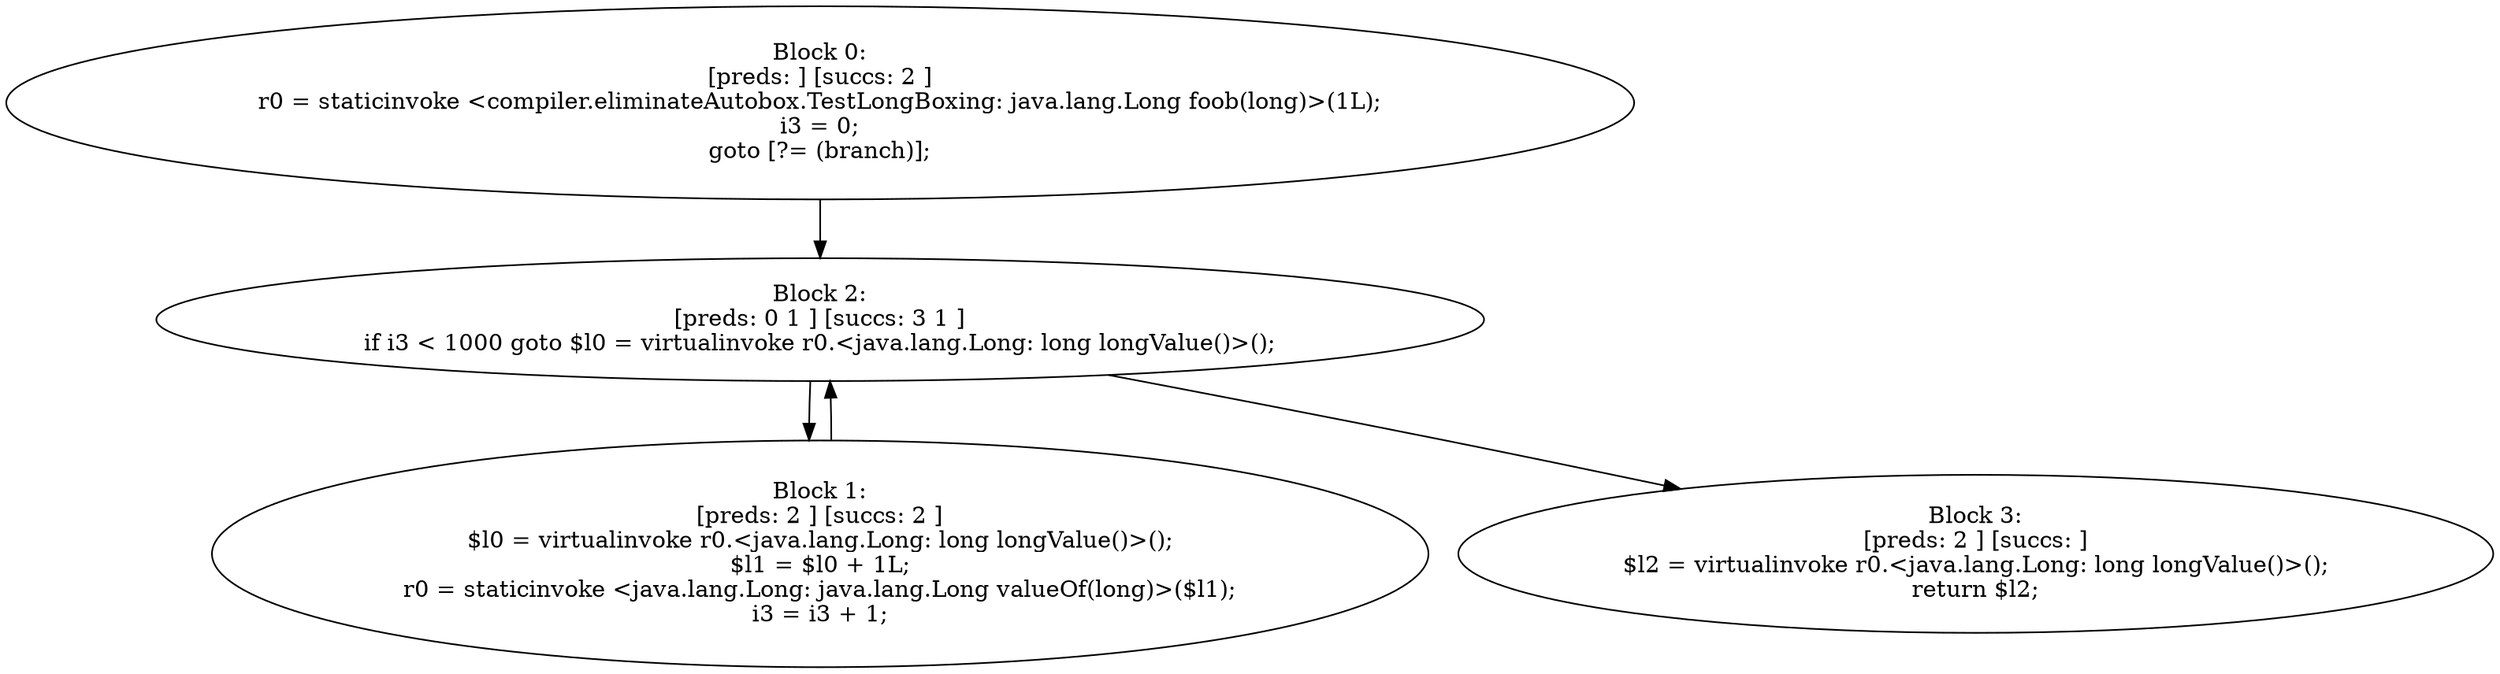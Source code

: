 digraph "unitGraph" {
    "Block 0:
[preds: ] [succs: 2 ]
r0 = staticinvoke <compiler.eliminateAutobox.TestLongBoxing: java.lang.Long foob(long)>(1L);
i3 = 0;
goto [?= (branch)];
"
    "Block 1:
[preds: 2 ] [succs: 2 ]
$l0 = virtualinvoke r0.<java.lang.Long: long longValue()>();
$l1 = $l0 + 1L;
r0 = staticinvoke <java.lang.Long: java.lang.Long valueOf(long)>($l1);
i3 = i3 + 1;
"
    "Block 2:
[preds: 0 1 ] [succs: 3 1 ]
if i3 < 1000 goto $l0 = virtualinvoke r0.<java.lang.Long: long longValue()>();
"
    "Block 3:
[preds: 2 ] [succs: ]
$l2 = virtualinvoke r0.<java.lang.Long: long longValue()>();
return $l2;
"
    "Block 0:
[preds: ] [succs: 2 ]
r0 = staticinvoke <compiler.eliminateAutobox.TestLongBoxing: java.lang.Long foob(long)>(1L);
i3 = 0;
goto [?= (branch)];
"->"Block 2:
[preds: 0 1 ] [succs: 3 1 ]
if i3 < 1000 goto $l0 = virtualinvoke r0.<java.lang.Long: long longValue()>();
";
    "Block 1:
[preds: 2 ] [succs: 2 ]
$l0 = virtualinvoke r0.<java.lang.Long: long longValue()>();
$l1 = $l0 + 1L;
r0 = staticinvoke <java.lang.Long: java.lang.Long valueOf(long)>($l1);
i3 = i3 + 1;
"->"Block 2:
[preds: 0 1 ] [succs: 3 1 ]
if i3 < 1000 goto $l0 = virtualinvoke r0.<java.lang.Long: long longValue()>();
";
    "Block 2:
[preds: 0 1 ] [succs: 3 1 ]
if i3 < 1000 goto $l0 = virtualinvoke r0.<java.lang.Long: long longValue()>();
"->"Block 3:
[preds: 2 ] [succs: ]
$l2 = virtualinvoke r0.<java.lang.Long: long longValue()>();
return $l2;
";
    "Block 2:
[preds: 0 1 ] [succs: 3 1 ]
if i3 < 1000 goto $l0 = virtualinvoke r0.<java.lang.Long: long longValue()>();
"->"Block 1:
[preds: 2 ] [succs: 2 ]
$l0 = virtualinvoke r0.<java.lang.Long: long longValue()>();
$l1 = $l0 + 1L;
r0 = staticinvoke <java.lang.Long: java.lang.Long valueOf(long)>($l1);
i3 = i3 + 1;
";
}
